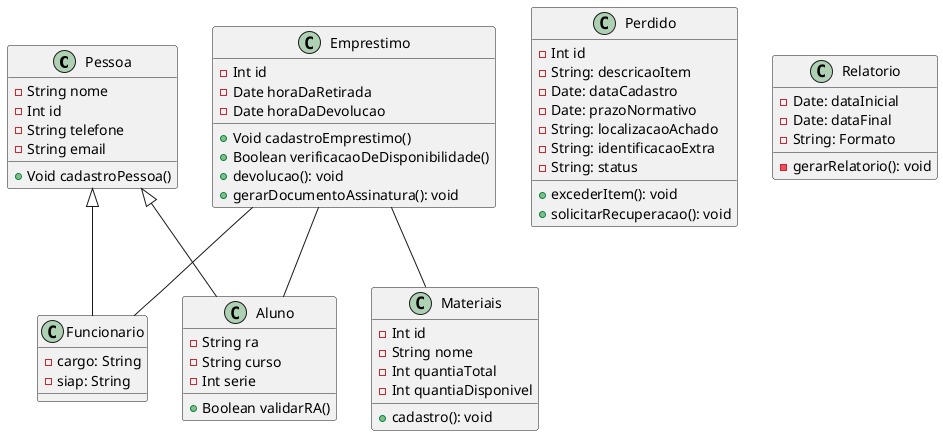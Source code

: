 @startuml   

class Pessoa { 
    -String nome
    -Int id
    -String telefone
    -String email

    +Void cadastroPessoa()
}
 
class Aluno {
    -String ra
    -String curso
    -Int serie

    +Boolean validarRA()
}

class Funcionario {
    -cargo: String
    -siap: String
}

class Materiais {
    -Int id
    -String nome
    -Int quantiaTotal
    -Int quantiaDisponivel

    +cadastro(): void
}

class Emprestimo{
    -Int id
    -Date horaDaRetirada
    -Date horaDaDevolucao

    +Void cadastroEmprestimo()
    +Boolean verificacaoDeDisponibilidade()
    +devolucao(): void
    +gerarDocumentoAssinatura(): void
}

class Perdido {
    -Int id
    -String: descricaoItem
    -Date: dataCadastro
    -Date: prazoNormativo
    -String: localizacaoAchado
    -String: identificacaoExtra
    -String: status
    +excederItem(): void
    +solicitarRecuperacao(): void
}

class Relatorio {
    -Date: dataInicial
    -Date: dataFinal
    -String: Formato
    -gerarRelatorio(): void
}


Pessoa <|-- Aluno
Pessoa <|-- Funcionario
Emprestimo -- Materiais
Emprestimo -- Aluno
Emprestimo -- Funcionario


@enduml
